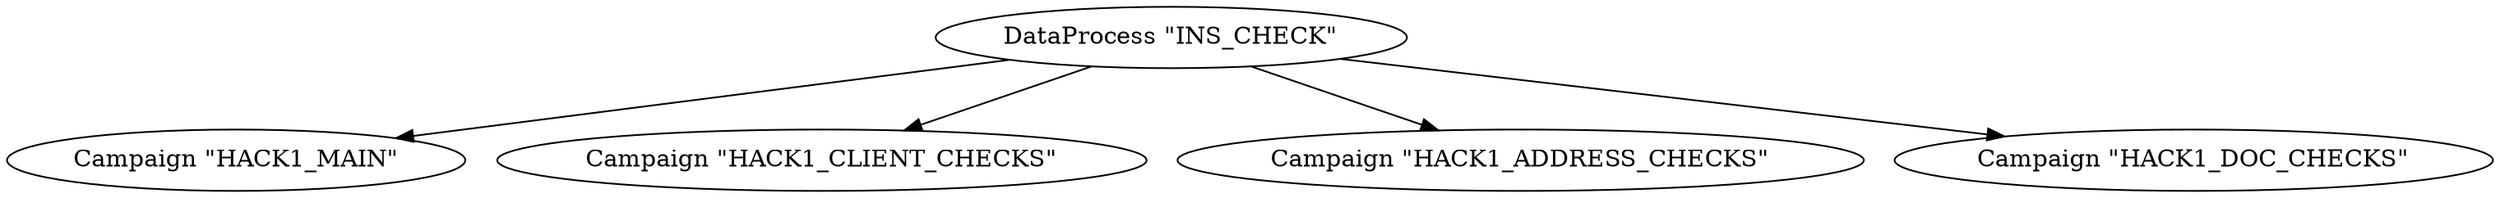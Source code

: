 // INS_CHECK analysis
digraph {
	8 [label="DataProcess \"INS_CHECK\""]
	0 [label="Campaign \"HACK1_MAIN\""]
	2 [label="Campaign \"HACK1_CLIENT_CHECKS\""]
	3 [label="Campaign \"HACK1_ADDRESS_CHECKS\""]
	4 [label="Campaign \"HACK1_DOC_CHECKS\""]
	8 -> 3
	8 -> 2
	8 -> 4
	8 -> 0
}
